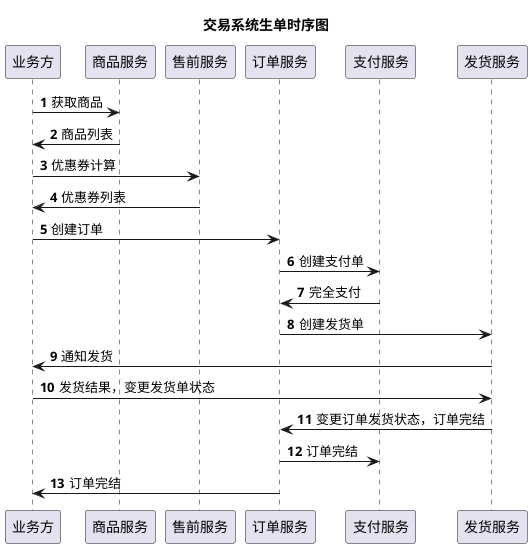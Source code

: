 @startuml
title 交易系统生单时序图
autonumber
业务方 -> 商品服务: 获取商品
商品服务 -> 业务方: 商品列表
业务方 -> 售前服务: 优惠券计算
售前服务 -> 业务方: 优惠券列表
业务方 -> 订单服务: 创建订单
订单服务 -> 支付服务: 创建支付单
支付服务 -> 订单服务: 完全支付
订单服务 -> 发货服务: 创建发货单
发货服务 -> 业务方: 通知发货
业务方 -> 发货服务: 发货结果，变更发货单状态
发货服务 -> 订单服务: 变更订单发货状态，订单完结
订单服务 -> 支付服务: 订单完结
订单服务 -> 业务方: 订单完结
@enduml
